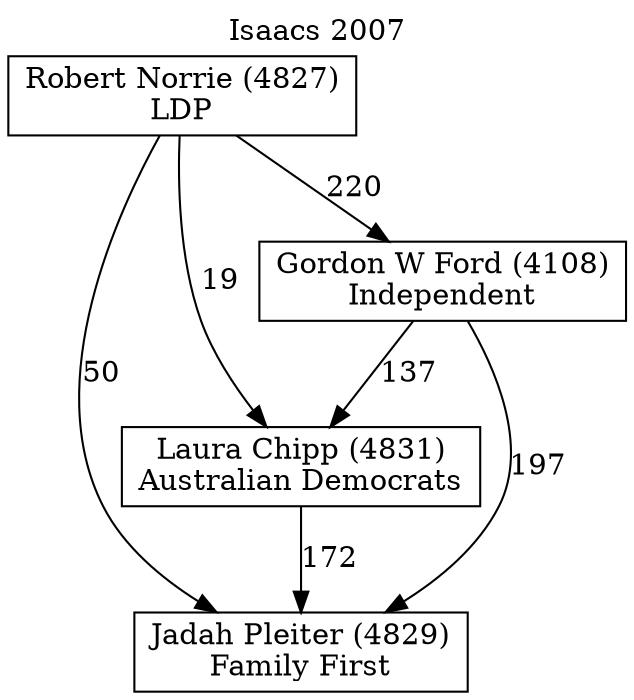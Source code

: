 // House preference flow
digraph "Jadah Pleiter (4829)_Isaacs_2007" {
	graph [label="Isaacs 2007" labelloc=t mclimit=10]
	node [shape=box]
	"Jadah Pleiter (4829)" [label="Jadah Pleiter (4829)
Family First"]
	"Laura Chipp (4831)" [label="Laura Chipp (4831)
Australian Democrats"]
	"Gordon W Ford (4108)" [label="Gordon W Ford (4108)
Independent"]
	"Robert Norrie (4827)" [label="Robert Norrie (4827)
LDP"]
	"Laura Chipp (4831)" -> "Jadah Pleiter (4829)" [label=172]
	"Gordon W Ford (4108)" -> "Laura Chipp (4831)" [label=137]
	"Robert Norrie (4827)" -> "Gordon W Ford (4108)" [label=220]
	"Gordon W Ford (4108)" -> "Jadah Pleiter (4829)" [label=197]
	"Robert Norrie (4827)" -> "Jadah Pleiter (4829)" [label=50]
	"Robert Norrie (4827)" -> "Laura Chipp (4831)" [label=19]
}
